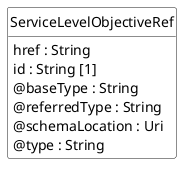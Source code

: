 @startuml
hide circle
hide methods
hide stereotype
show <<Enumeration>> stereotype
skinparam class {
   BackgroundColor<<Enumeration>> #E6F5F7
   BackgroundColor<<Ref>> #FFFFE0
   BackgroundColor<<Pivot>> #FFFFFFF
   BackgroundColor<<SimpleType>> #E2F0DA
   BackgroundColor #FCF2E3
}

class ServiceLevelObjectiveRef <<Pivot>> {
    href : String
    id : String [1]
    @baseType : String
    @referredType : String
    @schemaLocation : Uri
    @type : String
}


@enduml